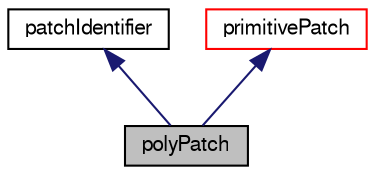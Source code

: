 digraph "polyPatch"
{
  bgcolor="transparent";
  edge [fontname="FreeSans",fontsize="10",labelfontname="FreeSans",labelfontsize="10"];
  node [fontname="FreeSans",fontsize="10",shape=record];
  Node25 [label="polyPatch",height=0.2,width=0.4,color="black", fillcolor="grey75", style="filled", fontcolor="black"];
  Node26 -> Node25 [dir="back",color="midnightblue",fontsize="10",style="solid",fontname="FreeSans"];
  Node26 [label="patchIdentifier",height=0.2,width=0.4,color="black",URL="$a27122.html",tooltip="Identifies patch by name, patch index and physical type. "];
  Node27 -> Node25 [dir="back",color="midnightblue",fontsize="10",style="solid",fontname="FreeSans"];
  Node27 [label="primitivePatch",height=0.2,width=0.4,color="red",URL="$a27538.html",tooltip="A list of faces which address into the list of points. "];
}
